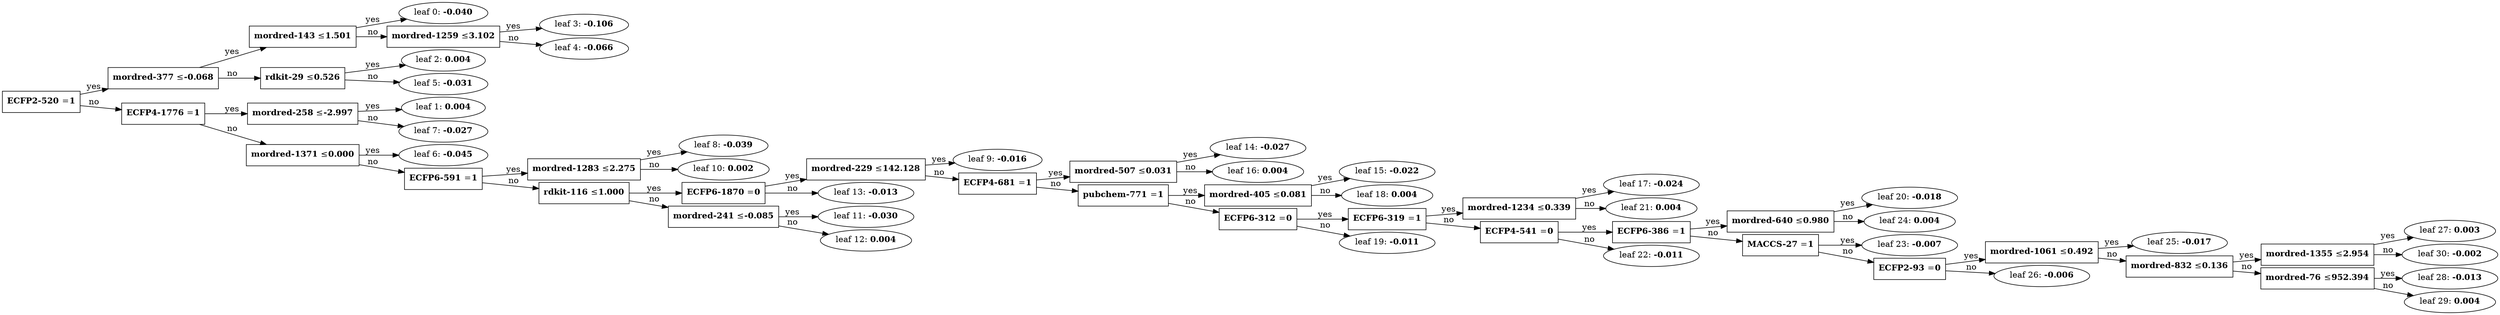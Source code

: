 digraph Tree3 {
	graph [nodesep=0.05 rankdir=LR ranksep=0.3]
	split0 [label=<<B>ECFP2-520</B> =<B>1</B>> fillcolor=white shape=rectangle style=""]
	split1 [label=<<B>mordred-377</B> &#8804;<B>-0.068</B>> fillcolor=white shape=rectangle style=""]
	split2 [label=<<B>mordred-143</B> &#8804;<B>1.501</B>> fillcolor=white shape=rectangle style=""]
	leaf0 [label=<leaf 0: <B>-0.040</B>>]
	split2 -> leaf0 [label=yes]
	split3 [label=<<B>mordred-1259</B> &#8804;<B>3.102</B>> fillcolor=white shape=rectangle style=""]
	leaf3 [label=<leaf 3: <B>-0.106</B>>]
	split3 -> leaf3 [label=yes]
	leaf4 [label=<leaf 4: <B>-0.066</B>>]
	split3 -> leaf4 [label=no]
	split2 -> split3 [label=no]
	split1 -> split2 [label=yes]
	split4 [label=<<B>rdkit-29</B> &#8804;<B>0.526</B>> fillcolor=white shape=rectangle style=""]
	leaf2 [label=<leaf 2: <B>0.004</B>>]
	split4 -> leaf2 [label=yes]
	leaf5 [label=<leaf 5: <B>-0.031</B>>]
	split4 -> leaf5 [label=no]
	split1 -> split4 [label=no]
	split0 -> split1 [label=yes]
	split5 [label=<<B>ECFP4-1776</B> =<B>1</B>> fillcolor=white shape=rectangle style=""]
	split6 [label=<<B>mordred-258</B> &#8804;<B>-2.997</B>> fillcolor=white shape=rectangle style=""]
	leaf1 [label=<leaf 1: <B>0.004</B>>]
	split6 -> leaf1 [label=yes]
	leaf7 [label=<leaf 7: <B>-0.027</B>>]
	split6 -> leaf7 [label=no]
	split5 -> split6 [label=yes]
	split7 [label=<<B>mordred-1371</B> &#8804;<B>0.000</B>> fillcolor=white shape=rectangle style=""]
	leaf6 [label=<leaf 6: <B>-0.045</B>>]
	split7 -> leaf6 [label=yes]
	split8 [label=<<B>ECFP6-591</B> =<B>1</B>> fillcolor=white shape=rectangle style=""]
	split9 [label=<<B>mordred-1283</B> &#8804;<B>2.275</B>> fillcolor=white shape=rectangle style=""]
	leaf8 [label=<leaf 8: <B>-0.039</B>>]
	split9 -> leaf8 [label=yes]
	leaf10 [label=<leaf 10: <B>0.002</B>>]
	split9 -> leaf10 [label=no]
	split8 -> split9 [label=yes]
	split10 [label=<<B>rdkit-116</B> &#8804;<B>1.000</B>> fillcolor=white shape=rectangle style=""]
	split12 [label=<<B>ECFP6-1870</B> =<B>0</B>> fillcolor=white shape=rectangle style=""]
	split13 [label=<<B>mordred-229</B> &#8804;<B>142.128</B>> fillcolor=white shape=rectangle style=""]
	leaf9 [label=<leaf 9: <B>-0.016</B>>]
	split13 -> leaf9 [label=yes]
	split14 [label=<<B>ECFP4-681</B> =<B>1</B>> fillcolor=white shape=rectangle style=""]
	split15 [label=<<B>mordred-507</B> &#8804;<B>0.031</B>> fillcolor=white shape=rectangle style=""]
	leaf14 [label=<leaf 14: <B>-0.027</B>>]
	split15 -> leaf14 [label=yes]
	leaf16 [label=<leaf 16: <B>0.004</B>>]
	split15 -> leaf16 [label=no]
	split14 -> split15 [label=yes]
	split16 [label=<<B>pubchem-771</B> =<B>1</B>> fillcolor=white shape=rectangle style=""]
	split17 [label=<<B>mordred-405</B> &#8804;<B>0.081</B>> fillcolor=white shape=rectangle style=""]
	leaf15 [label=<leaf 15: <B>-0.022</B>>]
	split17 -> leaf15 [label=yes]
	leaf18 [label=<leaf 18: <B>0.004</B>>]
	split17 -> leaf18 [label=no]
	split16 -> split17 [label=yes]
	split18 [label=<<B>ECFP6-312</B> =<B>0</B>> fillcolor=white shape=rectangle style=""]
	split19 [label=<<B>ECFP6-319</B> =<B>1</B>> fillcolor=white shape=rectangle style=""]
	split20 [label=<<B>mordred-1234</B> &#8804;<B>0.339</B>> fillcolor=white shape=rectangle style=""]
	leaf17 [label=<leaf 17: <B>-0.024</B>>]
	split20 -> leaf17 [label=yes]
	leaf21 [label=<leaf 21: <B>0.004</B>>]
	split20 -> leaf21 [label=no]
	split19 -> split20 [label=yes]
	split21 [label=<<B>ECFP4-541</B> =<B>0</B>> fillcolor=white shape=rectangle style=""]
	split22 [label=<<B>ECFP6-386</B> =<B>1</B>> fillcolor=white shape=rectangle style=""]
	split23 [label=<<B>mordred-640</B> &#8804;<B>0.980</B>> fillcolor=white shape=rectangle style=""]
	leaf20 [label=<leaf 20: <B>-0.018</B>>]
	split23 -> leaf20 [label=yes]
	leaf24 [label=<leaf 24: <B>0.004</B>>]
	split23 -> leaf24 [label=no]
	split22 -> split23 [label=yes]
	split24 [label=<<B>MACCS-27</B> =<B>1</B>> fillcolor=white shape=rectangle style=""]
	leaf23 [label=<leaf 23: <B>-0.007</B>>]
	split24 -> leaf23 [label=yes]
	split25 [label=<<B>ECFP2-93</B> =<B>0</B>> fillcolor=white shape=rectangle style=""]
	split26 [label=<<B>mordred-1061</B> &#8804;<B>0.492</B>> fillcolor=white shape=rectangle style=""]
	leaf25 [label=<leaf 25: <B>-0.017</B>>]
	split26 -> leaf25 [label=yes]
	split27 [label=<<B>mordred-832</B> &#8804;<B>0.136</B>> fillcolor=white shape=rectangle style=""]
	split29 [label=<<B>mordred-1355</B> &#8804;<B>2.954</B>> fillcolor=white shape=rectangle style=""]
	leaf27 [label=<leaf 27: <B>0.003</B>>]
	split29 -> leaf27 [label=yes]
	leaf30 [label=<leaf 30: <B>-0.002</B>>]
	split29 -> leaf30 [label=no]
	split27 -> split29 [label=yes]
	split28 [label=<<B>mordred-76</B> &#8804;<B>952.394</B>> fillcolor=white shape=rectangle style=""]
	leaf28 [label=<leaf 28: <B>-0.013</B>>]
	split28 -> leaf28 [label=yes]
	leaf29 [label=<leaf 29: <B>0.004</B>>]
	split28 -> leaf29 [label=no]
	split27 -> split28 [label=no]
	split26 -> split27 [label=no]
	split25 -> split26 [label=yes]
	leaf26 [label=<leaf 26: <B>-0.006</B>>]
	split25 -> leaf26 [label=no]
	split24 -> split25 [label=no]
	split22 -> split24 [label=no]
	split21 -> split22 [label=yes]
	leaf22 [label=<leaf 22: <B>-0.011</B>>]
	split21 -> leaf22 [label=no]
	split19 -> split21 [label=no]
	split18 -> split19 [label=yes]
	leaf19 [label=<leaf 19: <B>-0.011</B>>]
	split18 -> leaf19 [label=no]
	split16 -> split18 [label=no]
	split14 -> split16 [label=no]
	split13 -> split14 [label=no]
	split12 -> split13 [label=yes]
	leaf13 [label=<leaf 13: <B>-0.013</B>>]
	split12 -> leaf13 [label=no]
	split10 -> split12 [label=yes]
	split11 [label=<<B>mordred-241</B> &#8804;<B>-0.085</B>> fillcolor=white shape=rectangle style=""]
	leaf11 [label=<leaf 11: <B>-0.030</B>>]
	split11 -> leaf11 [label=yes]
	leaf12 [label=<leaf 12: <B>0.004</B>>]
	split11 -> leaf12 [label=no]
	split10 -> split11 [label=no]
	split8 -> split10 [label=no]
	split7 -> split8 [label=no]
	split5 -> split7 [label=no]
	split0 -> split5 [label=no]
}
